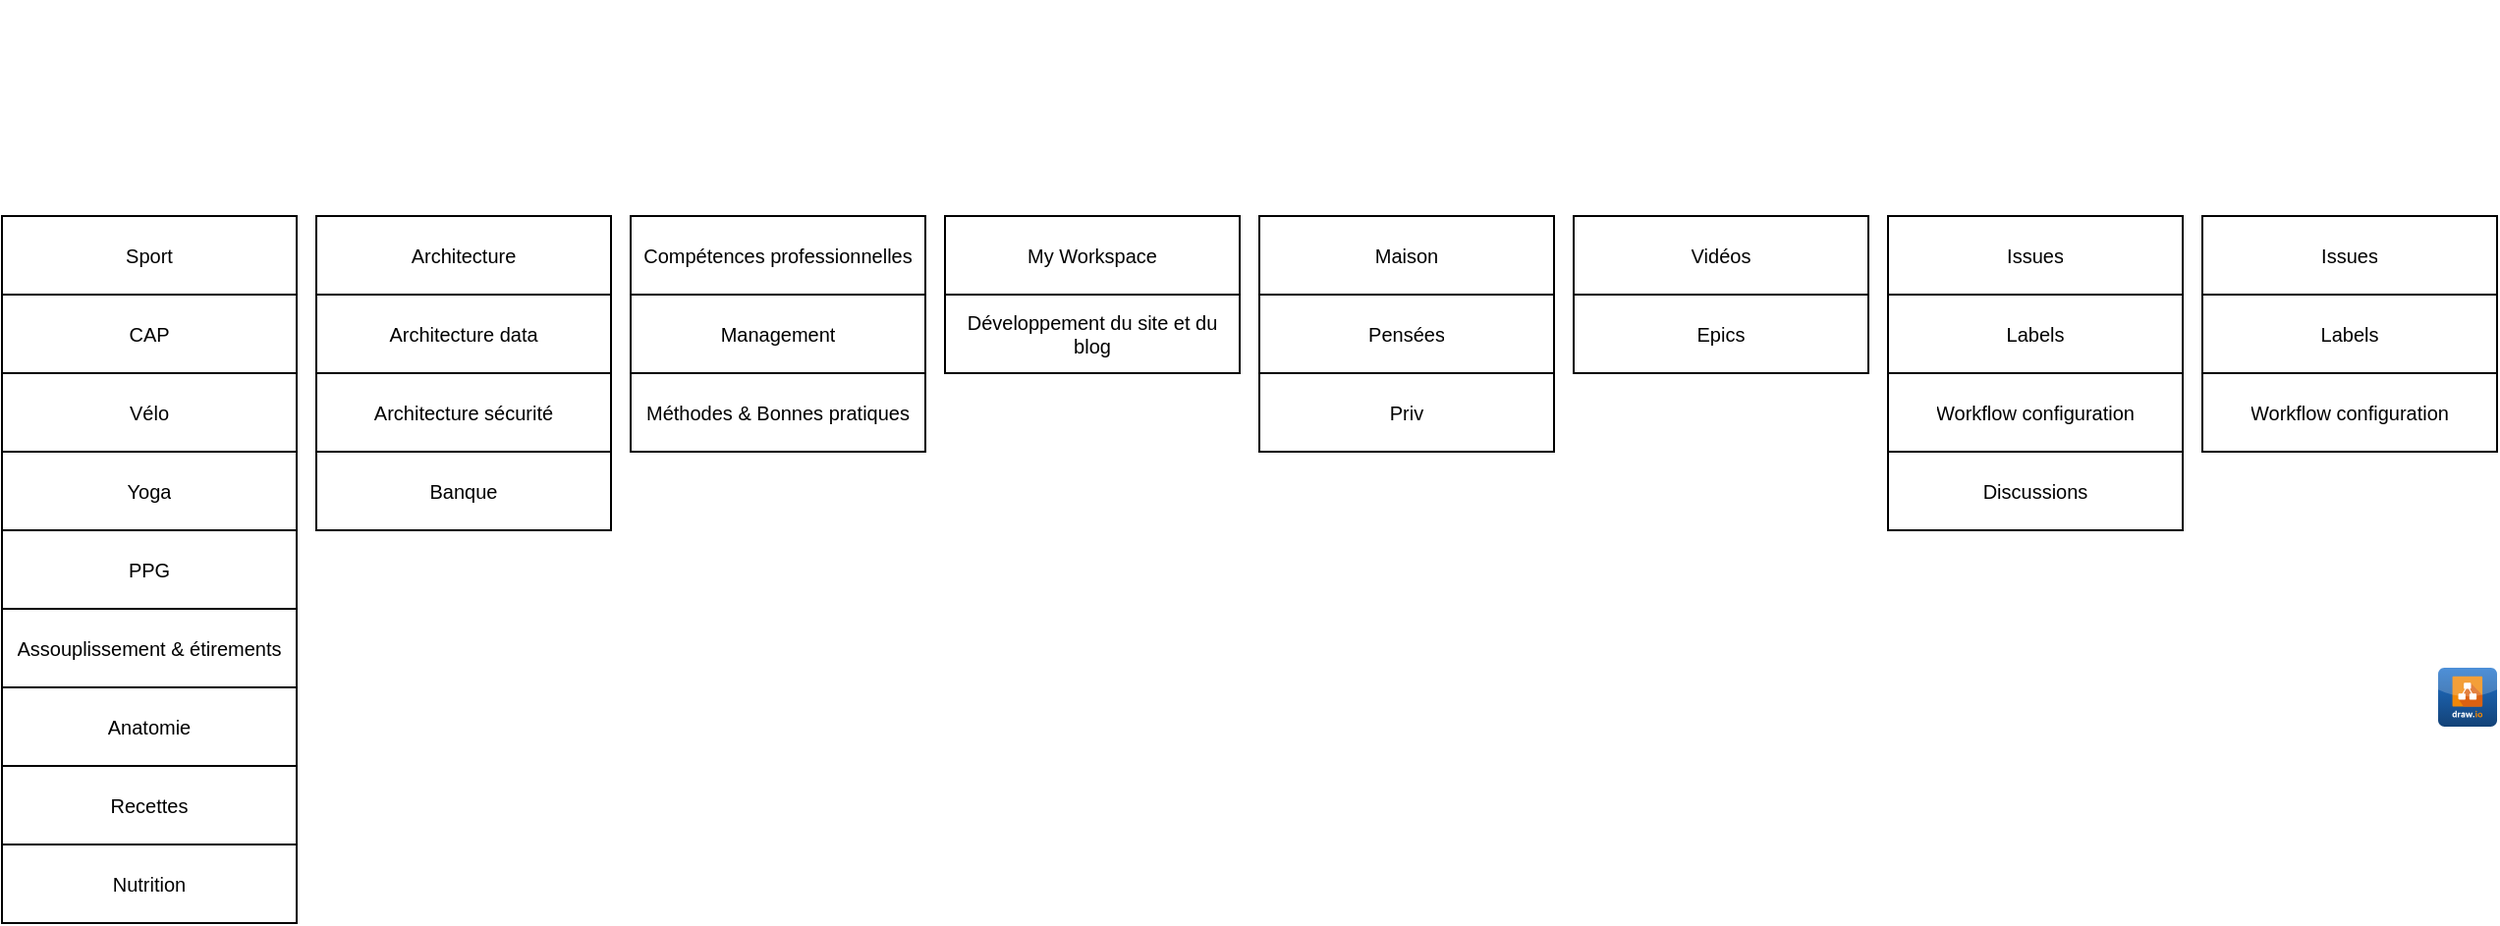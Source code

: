 <mxfile version="14.1.3" type="github">
  <diagram id="PSGBPLNP3vqcPFXVVVa6" name="Page-1">
    <mxGraphModel dx="1422" dy="763" grid="1" gridSize="10" guides="0" tooltips="1" connect="1" arrows="1" fold="1" page="1" pageScale="1" pageWidth="1169" pageHeight="827" math="0" shadow="0">
      <root>
        <mxCell id="0" />
        <mxCell id="1" parent="0" />
        <mxCell id="UVWAx00YONSHc_Kubo9x-37" value="" style="shape=image;verticalLabelPosition=bottom;labelBackgroundColor=#ffffff;verticalAlign=top;aspect=fixed;imageAspect=0;image=https://www.bicycleretailer.com/sites/default/files/images/article/ESX_34_Short_ENVE_1.jpg;" parent="1" vertex="1">
          <mxGeometry x="14" y="224" width="14.02" height="10" as="geometry" />
        </mxCell>
        <mxCell id="UVWAx00YONSHc_Kubo9x-57" value="" style="shape=image;verticalLabelPosition=bottom;labelBackgroundColor=#ffffff;verticalAlign=top;aspect=fixed;imageAspect=0;image=http://www.pixelstalk.net/wp-content/uploads/2016/07/Running-Wallpaper.jpg;" parent="1" vertex="1">
          <mxGeometry x="20" y="186.85" width="41.23" height="23.15" as="geometry" />
        </mxCell>
        <UserObject label="" link="https://github.com/orgs/TheFeloDevTeam/projects?query=is%3Aopen+sort%3Aname-asc" id="UVWAx00YONSHc_Kubo9x-58">
          <mxCell style="shape=image;verticalLabelPosition=bottom;labelBackgroundColor=#ffffff;verticalAlign=top;aspect=fixed;imageAspect=0;image=https://miro.medium.com/max/12000/1*BK9EPE5SkaC9Nt3P-qsXjw.jpeg;" parent="1" vertex="1">
            <mxGeometry x="370" y="73.37" width="70" height="46.79" as="geometry" />
          </mxCell>
        </UserObject>
        <UserObject label="" link="https://github.com/TheFeloDevTeam" Description="The Team" id="UVWAx00YONSHc_Kubo9x-60">
          <mxCell style="shape=image;verticalLabelPosition=bottom;labelBackgroundColor=#ffffff;verticalAlign=top;aspect=fixed;imageAspect=0;image=https://assets.entrepreneur.com/content/3x2/2000/20151215195453-business-leader-group-front-leadership-team-professionals-businesspeople.jpeg;" parent="1" vertex="1">
            <mxGeometry x="60" y="30" width="59.94" height="40" as="geometry" />
          </mxCell>
        </UserObject>
        <UserObject label="" link="https://thefelodevteam.github.io/FeloFamilySite/" id="UVWAx00YONSHc_Kubo9x-61">
          <mxCell style="shape=image;verticalLabelPosition=bottom;labelBackgroundColor=#ffffff;verticalAlign=top;aspect=fixed;imageAspect=0;image=http://www.prophethacker.com/wp-content/uploads/2015/05/Website-Image-trans-cut.jpg;" parent="1" vertex="1">
            <mxGeometry x="1000" y="71.55" width="85.35" height="48.61" as="geometry" />
          </mxCell>
        </UserObject>
        <UserObject label="" link="https://thefelodevteam.github.io/TheBlogOfFeloFamily/" id="UVWAx00YONSHc_Kubo9x-62">
          <mxCell style="shape=image;verticalLabelPosition=bottom;labelBackgroundColor=#ffffff;verticalAlign=top;aspect=fixed;imageAspect=0;image=https://www.teachertoolkit.co.uk/wp-content/uploads/2016/08/shutterstock_93782158.jpg;" parent="1" vertex="1">
            <mxGeometry x="1180" y="68.01" width="60" height="52.15" as="geometry" />
          </mxCell>
        </UserObject>
        <mxCell id="UVWAx00YONSHc_Kubo9x-74" value="" style="shape=table;html=1;whiteSpace=wrap;startSize=0;container=1;collapsible=0;childLayout=tableLayout;fontSize=10;spacing=4;" parent="1" vertex="1">
          <mxGeometry x="1130" y="140" width="150" height="120" as="geometry" />
        </mxCell>
        <mxCell id="UVWAx00YONSHc_Kubo9x-79" style="shape=partialRectangle;html=1;whiteSpace=wrap;collapsible=0;dropTarget=0;pointerEvents=0;fillColor=none;top=0;left=0;bottom=0;right=0;points=[[0,0.5],[1,0.5]];portConstraint=eastwest;fontSize=10;" parent="UVWAx00YONSHc_Kubo9x-74" vertex="1">
          <mxGeometry width="150" height="40" as="geometry" />
        </mxCell>
        <UserObject label="Issues" link="https://github.com/TheFeloDevTeam/TheBlogOfFeloFamily/issues" id="UVWAx00YONSHc_Kubo9x-80">
          <mxCell style="shape=partialRectangle;html=1;whiteSpace=wrap;connectable=0;fillColor=none;top=0;left=0;bottom=0;right=0;overflow=hidden;fontSize=10;" parent="UVWAx00YONSHc_Kubo9x-79" vertex="1">
            <mxGeometry width="150" height="40" as="geometry" />
          </mxCell>
        </UserObject>
        <mxCell id="UVWAx00YONSHc_Kubo9x-75" value="" style="shape=partialRectangle;html=1;whiteSpace=wrap;collapsible=0;dropTarget=0;pointerEvents=0;fillColor=none;top=0;left=0;bottom=0;right=0;points=[[0,0.5],[1,0.5]];portConstraint=eastwest;fontSize=10;" parent="UVWAx00YONSHc_Kubo9x-74" vertex="1">
          <mxGeometry y="40" width="150" height="40" as="geometry" />
        </mxCell>
        <UserObject label="Labels" link="https://github.com/TheFeloDevTeam/TheBlogOfFeloFamily/labels" id="UVWAx00YONSHc_Kubo9x-76">
          <mxCell style="shape=partialRectangle;html=1;whiteSpace=wrap;connectable=0;fillColor=none;top=0;left=0;bottom=0;right=0;overflow=hidden;fontSize=10;" parent="UVWAx00YONSHc_Kubo9x-75" vertex="1">
            <mxGeometry width="150" height="40" as="geometry" />
          </mxCell>
        </UserObject>
        <mxCell id="UVWAx00YONSHc_Kubo9x-77" style="shape=partialRectangle;html=1;whiteSpace=wrap;collapsible=0;dropTarget=0;pointerEvents=0;fillColor=none;top=0;left=0;bottom=0;right=0;points=[[0,0.5],[1,0.5]];portConstraint=eastwest;fontSize=10;" parent="UVWAx00YONSHc_Kubo9x-74" vertex="1">
          <mxGeometry y="80" width="150" height="40" as="geometry" />
        </mxCell>
        <UserObject label="Workflow configuration" link="https://github.com/TheFeloDevTeam/TheBlogOfFeloFamily/tree/master/.github/workflows" id="UVWAx00YONSHc_Kubo9x-78">
          <mxCell style="shape=partialRectangle;html=1;whiteSpace=wrap;connectable=0;fillColor=none;top=0;left=0;bottom=0;right=0;overflow=hidden;fontSize=10;" parent="UVWAx00YONSHc_Kubo9x-77" vertex="1">
            <mxGeometry width="150" height="40" as="geometry" />
          </mxCell>
        </UserObject>
        <mxCell id="UVWAx00YONSHc_Kubo9x-39" value="" style="shape=table;html=1;whiteSpace=wrap;startSize=0;container=1;collapsible=0;childLayout=tableLayout;fontSize=10;spacing=4;" parent="1" vertex="1">
          <mxGeometry x="970" y="140" width="150" height="160" as="geometry" />
        </mxCell>
        <mxCell id="UVWAx00YONSHc_Kubo9x-72" style="shape=partialRectangle;html=1;whiteSpace=wrap;collapsible=0;dropTarget=0;pointerEvents=0;fillColor=none;top=0;left=0;bottom=0;right=0;points=[[0,0.5],[1,0.5]];portConstraint=eastwest;fontSize=10;" parent="UVWAx00YONSHc_Kubo9x-39" vertex="1">
          <mxGeometry width="150" height="40" as="geometry" />
        </mxCell>
        <UserObject label="Issues" link="https://github.com/TheFeloDevTeam/FeloFamilySite/issues" id="UVWAx00YONSHc_Kubo9x-73">
          <mxCell style="shape=partialRectangle;html=1;whiteSpace=wrap;connectable=0;fillColor=none;top=0;left=0;bottom=0;right=0;overflow=hidden;fontSize=10;" parent="UVWAx00YONSHc_Kubo9x-72" vertex="1">
            <mxGeometry width="150" height="40" as="geometry" />
          </mxCell>
        </UserObject>
        <mxCell id="UVWAx00YONSHc_Kubo9x-48" value="" style="shape=partialRectangle;html=1;whiteSpace=wrap;collapsible=0;dropTarget=0;pointerEvents=0;fillColor=none;top=0;left=0;bottom=0;right=0;points=[[0,0.5],[1,0.5]];portConstraint=eastwest;fontSize=10;" parent="UVWAx00YONSHc_Kubo9x-39" vertex="1">
          <mxGeometry y="40" width="150" height="40" as="geometry" />
        </mxCell>
        <UserObject label="Labels" link="https://github.com/TheFeloDevTeam/FeloFamilySite/labels" id="UVWAx00YONSHc_Kubo9x-49">
          <mxCell style="shape=partialRectangle;html=1;whiteSpace=wrap;connectable=0;fillColor=none;top=0;left=0;bottom=0;right=0;overflow=hidden;fontSize=10;" parent="UVWAx00YONSHc_Kubo9x-48" vertex="1">
            <mxGeometry width="150" height="40" as="geometry" />
          </mxCell>
        </UserObject>
        <mxCell id="UVWAx00YONSHc_Kubo9x-52" style="shape=partialRectangle;html=1;whiteSpace=wrap;collapsible=0;dropTarget=0;pointerEvents=0;fillColor=none;top=0;left=0;bottom=0;right=0;points=[[0,0.5],[1,0.5]];portConstraint=eastwest;fontSize=10;" parent="UVWAx00YONSHc_Kubo9x-39" vertex="1">
          <mxGeometry y="80" width="150" height="40" as="geometry" />
        </mxCell>
        <UserObject label="Workflow configuration" link="https://github.com/TheFeloDevTeam/FeloFamilySite/tree/master/.github/workflows" id="UVWAx00YONSHc_Kubo9x-53">
          <mxCell style="shape=partialRectangle;html=1;whiteSpace=wrap;connectable=0;fillColor=none;top=0;left=0;bottom=0;right=0;overflow=hidden;fontSize=10;" parent="UVWAx00YONSHc_Kubo9x-52" vertex="1">
            <mxGeometry width="150" height="40" as="geometry" />
          </mxCell>
        </UserObject>
        <mxCell id="pRgdDCjZsWbTgBpw-M0u-3" style="shape=partialRectangle;html=1;whiteSpace=wrap;collapsible=0;dropTarget=0;pointerEvents=0;fillColor=none;top=0;left=0;bottom=0;right=0;points=[[0,0.5],[1,0.5]];portConstraint=eastwest;fontSize=10;" parent="UVWAx00YONSHc_Kubo9x-39" vertex="1">
          <mxGeometry y="120" width="150" height="40" as="geometry" />
        </mxCell>
        <UserObject label="Discussions" link="https://github.com/TheFeloDevTeam/FeloFamilySite/discussions" id="pRgdDCjZsWbTgBpw-M0u-4">
          <mxCell style="shape=partialRectangle;html=1;whiteSpace=wrap;connectable=0;fillColor=none;top=0;left=0;bottom=0;right=0;overflow=hidden;fontSize=10;" parent="pRgdDCjZsWbTgBpw-M0u-3" vertex="1">
            <mxGeometry width="150" height="40" as="geometry" />
          </mxCell>
        </UserObject>
        <mxCell id="f8MAgHsYSVisA1iL0quK-7" value="" style="shape=table;whiteSpace=wrap;startSize=0;container=1;collapsible=0;childLayout=tableLayout;spacing=4;html=1;fontSize=12;" parent="1" vertex="1">
          <mxGeometry x="10" y="140" width="150" height="360" as="geometry" />
        </mxCell>
        <mxCell id="f8MAgHsYSVisA1iL0quK-8" value="" style="shape=partialRectangle;html=1;whiteSpace=wrap;collapsible=0;dropTarget=0;pointerEvents=0;fillColor=none;top=0;left=0;bottom=0;right=0;points=[[0,0.5],[1,0.5]];portConstraint=eastwest;" parent="f8MAgHsYSVisA1iL0quK-7" vertex="1">
          <mxGeometry width="150" height="40" as="geometry" />
        </mxCell>
        <UserObject label="Sport" link="https://github.com/orgs/TheFeloDevTeam/projects/34" id="f8MAgHsYSVisA1iL0quK-9">
          <mxCell style="shape=partialRectangle;html=1;whiteSpace=wrap;connectable=0;fillColor=none;top=0;left=0;bottom=0;right=0;overflow=hidden;spacing=4;fontSize=10;" parent="f8MAgHsYSVisA1iL0quK-8" vertex="1">
            <mxGeometry width="150" height="40" as="geometry" />
          </mxCell>
        </UserObject>
        <mxCell id="f8MAgHsYSVisA1iL0quK-12" value="" style="shape=partialRectangle;html=1;whiteSpace=wrap;collapsible=0;dropTarget=0;pointerEvents=0;fillColor=none;top=0;left=0;bottom=0;right=0;points=[[0,0.5],[1,0.5]];portConstraint=eastwest;" parent="f8MAgHsYSVisA1iL0quK-7" vertex="1">
          <mxGeometry y="40" width="150" height="40" as="geometry" />
        </mxCell>
        <UserObject label="CAP" link="https://github.com/orgs/TheFeloDevTeam/projects/19" id="f8MAgHsYSVisA1iL0quK-13">
          <mxCell style="shape=partialRectangle;html=1;whiteSpace=wrap;connectable=0;fillColor=none;top=0;left=0;bottom=0;right=0;overflow=hidden;spacing=4;fontSize=10;" parent="f8MAgHsYSVisA1iL0quK-12" vertex="1">
            <mxGeometry width="150" height="40" as="geometry" />
          </mxCell>
        </UserObject>
        <mxCell id="f8MAgHsYSVisA1iL0quK-16" value="" style="shape=partialRectangle;html=1;whiteSpace=wrap;collapsible=0;dropTarget=0;pointerEvents=0;fillColor=none;top=0;left=0;bottom=0;right=0;points=[[0,0.5],[1,0.5]];portConstraint=eastwest;" parent="f8MAgHsYSVisA1iL0quK-7" vertex="1">
          <mxGeometry y="80" width="150" height="40" as="geometry" />
        </mxCell>
        <UserObject label="Vélo" link="https://github.com/orgs/TheFeloDevTeam/projects/20" id="f8MAgHsYSVisA1iL0quK-17">
          <mxCell style="shape=partialRectangle;html=1;whiteSpace=wrap;connectable=0;fillColor=none;top=0;left=0;bottom=0;right=0;overflow=hidden;spacing=4;fontSize=10;" parent="f8MAgHsYSVisA1iL0quK-16" vertex="1">
            <mxGeometry width="150" height="40" as="geometry" />
          </mxCell>
        </UserObject>
        <mxCell id="E3TVvqd3tUsVarveAN4R-3" style="shape=partialRectangle;html=1;whiteSpace=wrap;collapsible=0;dropTarget=0;pointerEvents=0;fillColor=none;top=0;left=0;bottom=0;right=0;points=[[0,0.5],[1,0.5]];portConstraint=eastwest;" vertex="1" parent="f8MAgHsYSVisA1iL0quK-7">
          <mxGeometry y="120" width="150" height="40" as="geometry" />
        </mxCell>
        <UserObject label="Yoga" link="https://github.com/orgs/TheFeloDevTeam/projects/40" id="E3TVvqd3tUsVarveAN4R-4">
          <mxCell style="shape=partialRectangle;html=1;whiteSpace=wrap;connectable=0;fillColor=none;top=0;left=0;bottom=0;right=0;overflow=hidden;spacing=4;fontSize=10;" vertex="1" parent="E3TVvqd3tUsVarveAN4R-3">
            <mxGeometry width="150" height="40" as="geometry" />
          </mxCell>
        </UserObject>
        <mxCell id="f8MAgHsYSVisA1iL0quK-20" style="shape=partialRectangle;html=1;whiteSpace=wrap;collapsible=0;dropTarget=0;pointerEvents=0;fillColor=none;top=0;left=0;bottom=0;right=0;points=[[0,0.5],[1,0.5]];portConstraint=eastwest;" parent="f8MAgHsYSVisA1iL0quK-7" vertex="1">
          <mxGeometry y="160" width="150" height="40" as="geometry" />
        </mxCell>
        <UserObject label="PPG" link="https://github.com/orgs/TheFeloDevTeam/projects/23" id="f8MAgHsYSVisA1iL0quK-21">
          <mxCell style="shape=partialRectangle;html=1;whiteSpace=wrap;connectable=0;fillColor=none;top=0;left=0;bottom=0;right=0;overflow=hidden;spacing=4;fontSize=10;" parent="f8MAgHsYSVisA1iL0quK-20" vertex="1">
            <mxGeometry width="150" height="40" as="geometry" />
          </mxCell>
        </UserObject>
        <mxCell id="f8MAgHsYSVisA1iL0quK-22" style="shape=partialRectangle;html=1;whiteSpace=wrap;collapsible=0;dropTarget=0;pointerEvents=0;fillColor=none;top=0;left=0;bottom=0;right=0;points=[[0,0.5],[1,0.5]];portConstraint=eastwest;" parent="f8MAgHsYSVisA1iL0quK-7" vertex="1">
          <mxGeometry y="200" width="150" height="40" as="geometry" />
        </mxCell>
        <UserObject label="Assouplissement &amp;amp; étirements" link="https://github.com/orgs/TheFeloDevTeam/projects/25" id="f8MAgHsYSVisA1iL0quK-23">
          <mxCell style="shape=partialRectangle;html=1;whiteSpace=wrap;connectable=0;fillColor=none;top=0;left=0;bottom=0;right=0;overflow=hidden;spacing=4;fontSize=10;" parent="f8MAgHsYSVisA1iL0quK-22" vertex="1">
            <mxGeometry width="150" height="40" as="geometry" />
          </mxCell>
        </UserObject>
        <mxCell id="f8MAgHsYSVisA1iL0quK-24" style="shape=partialRectangle;html=1;whiteSpace=wrap;collapsible=0;dropTarget=0;pointerEvents=0;fillColor=none;top=0;left=0;bottom=0;right=0;points=[[0,0.5],[1,0.5]];portConstraint=eastwest;" parent="f8MAgHsYSVisA1iL0quK-7" vertex="1">
          <mxGeometry y="240" width="150" height="40" as="geometry" />
        </mxCell>
        <UserObject label="Anatomie" link="https://github.com/orgs/TheFeloDevTeam/projects/35" id="f8MAgHsYSVisA1iL0quK-25">
          <mxCell style="shape=partialRectangle;html=1;whiteSpace=wrap;connectable=0;fillColor=none;top=0;left=0;bottom=0;right=0;overflow=hidden;spacing=4;fontSize=10;" parent="f8MAgHsYSVisA1iL0quK-24" vertex="1">
            <mxGeometry width="150" height="40" as="geometry" />
          </mxCell>
        </UserObject>
        <mxCell id="UVWAx00YONSHc_Kubo9x-106" value="" style="shape=partialRectangle;html=1;whiteSpace=wrap;collapsible=0;dropTarget=0;pointerEvents=0;fillColor=none;top=0;left=0;bottom=0;right=0;points=[[0,0.5],[1,0.5]];portConstraint=eastwest;fontSize=10;spacing=4;" parent="f8MAgHsYSVisA1iL0quK-7" vertex="1">
          <mxGeometry y="280" width="150" height="40" as="geometry" />
        </mxCell>
        <UserObject label="Recettes" link="https://github.com/orgs/TheFeloDevTeam/projects/13" id="UVWAx00YONSHc_Kubo9x-107">
          <mxCell style="shape=partialRectangle;html=1;whiteSpace=wrap;connectable=0;fillColor=none;top=0;left=0;bottom=0;right=0;overflow=hidden;fontSize=10;spacing=4;" parent="UVWAx00YONSHc_Kubo9x-106" vertex="1">
            <mxGeometry width="150" height="40" as="geometry" />
          </mxCell>
        </UserObject>
        <mxCell id="f8MAgHsYSVisA1iL0quK-26" style="shape=partialRectangle;html=1;whiteSpace=wrap;collapsible=0;dropTarget=0;pointerEvents=0;fillColor=none;top=0;left=0;bottom=0;right=0;points=[[0,0.5],[1,0.5]];portConstraint=eastwest;" parent="f8MAgHsYSVisA1iL0quK-7" vertex="1">
          <mxGeometry y="320" width="150" height="40" as="geometry" />
        </mxCell>
        <UserObject label="Nutrition" link="https://github.com/orgs/TheFeloDevTeam/projects/21" id="f8MAgHsYSVisA1iL0quK-27">
          <mxCell style="shape=partialRectangle;html=1;whiteSpace=wrap;connectable=0;fillColor=none;top=0;left=0;bottom=0;right=0;overflow=hidden;spacing=4;fontSize=10;" parent="f8MAgHsYSVisA1iL0quK-26" vertex="1">
            <mxGeometry width="150" height="40" as="geometry" />
          </mxCell>
        </UserObject>
        <mxCell id="UVWAx00YONSHc_Kubo9x-1" value="" style="shape=table;html=1;whiteSpace=wrap;startSize=0;container=1;collapsible=0;childLayout=tableLayout;spacing=4;fontSize=10;" parent="1" vertex="1">
          <mxGeometry x="170" y="140" width="150" height="160" as="geometry" />
        </mxCell>
        <mxCell id="UVWAx00YONSHc_Kubo9x-18" style="shape=partialRectangle;html=1;whiteSpace=wrap;collapsible=0;dropTarget=0;pointerEvents=0;fillColor=none;top=0;left=0;bottom=0;right=0;points=[[0,0.5],[1,0.5]];portConstraint=eastwest;spacing=4;fontSize=10;" parent="UVWAx00YONSHc_Kubo9x-1" vertex="1">
          <mxGeometry width="150" height="40" as="geometry" />
        </mxCell>
        <UserObject label="Architecture" link="https://github.com/orgs/TheFeloDevTeam/projects/18" id="UVWAx00YONSHc_Kubo9x-19">
          <mxCell style="shape=partialRectangle;html=1;whiteSpace=wrap;connectable=0;fillColor=none;top=0;left=0;bottom=0;right=0;overflow=hidden;spacing=4;fontSize=10;" parent="UVWAx00YONSHc_Kubo9x-18" vertex="1">
            <mxGeometry width="150" height="40" as="geometry" />
          </mxCell>
        </UserObject>
        <mxCell id="UVWAx00YONSHc_Kubo9x-129" style="shape=partialRectangle;html=1;whiteSpace=wrap;collapsible=0;dropTarget=0;pointerEvents=0;fillColor=none;top=0;left=0;bottom=0;right=0;points=[[0,0.5],[1,0.5]];portConstraint=eastwest;spacing=4;fontSize=10;" parent="UVWAx00YONSHc_Kubo9x-1" vertex="1">
          <mxGeometry y="40" width="150" height="40" as="geometry" />
        </mxCell>
        <UserObject label="Architecture data" link="https://github.com/orgs/TheFeloDevTeam/projects/39" id="UVWAx00YONSHc_Kubo9x-130">
          <mxCell style="shape=partialRectangle;html=1;whiteSpace=wrap;connectable=0;fillColor=none;top=0;left=0;bottom=0;right=0;overflow=hidden;spacing=4;fontSize=10;" parent="UVWAx00YONSHc_Kubo9x-129" vertex="1">
            <mxGeometry width="150" height="40" as="geometry" />
          </mxCell>
        </UserObject>
        <mxCell id="UVWAx00YONSHc_Kubo9x-16" style="shape=partialRectangle;html=1;whiteSpace=wrap;collapsible=0;dropTarget=0;pointerEvents=0;fillColor=none;top=0;left=0;bottom=0;right=0;points=[[0,0.5],[1,0.5]];portConstraint=eastwest;spacing=4;fontSize=10;" parent="UVWAx00YONSHc_Kubo9x-1" vertex="1">
          <mxGeometry y="80" width="150" height="40" as="geometry" />
        </mxCell>
        <UserObject label="Architecture sécurité" link="https://github.com/orgs/TheFeloDevTeam/projects/38" id="UVWAx00YONSHc_Kubo9x-17">
          <mxCell style="shape=partialRectangle;html=1;whiteSpace=wrap;connectable=0;fillColor=none;top=0;left=0;bottom=0;right=0;overflow=hidden;spacing=4;fontSize=10;" parent="UVWAx00YONSHc_Kubo9x-16" vertex="1">
            <mxGeometry width="150" height="40" as="geometry" />
          </mxCell>
        </UserObject>
        <mxCell id="UVWAx00YONSHc_Kubo9x-2" value="" style="shape=partialRectangle;html=1;whiteSpace=wrap;collapsible=0;dropTarget=0;pointerEvents=0;fillColor=none;top=0;left=0;bottom=0;right=0;points=[[0,0.5],[1,0.5]];portConstraint=eastwest;spacing=4;fontSize=10;" parent="UVWAx00YONSHc_Kubo9x-1" vertex="1">
          <mxGeometry y="120" width="150" height="40" as="geometry" />
        </mxCell>
        <UserObject label="Banque" link="https://github.com/orgs/TheFeloDevTeam/projects/29" id="UVWAx00YONSHc_Kubo9x-3">
          <mxCell style="shape=partialRectangle;html=1;whiteSpace=wrap;connectable=0;fillColor=none;top=0;left=0;bottom=0;right=0;overflow=hidden;spacing=4;fontSize=10;" parent="UVWAx00YONSHc_Kubo9x-2" vertex="1">
            <mxGeometry width="150" height="40" as="geometry" />
          </mxCell>
        </UserObject>
        <mxCell id="UVWAx00YONSHc_Kubo9x-118" value="" style="shape=table;html=1;whiteSpace=wrap;startSize=0;container=1;collapsible=0;childLayout=tableLayout;spacing=4;fontSize=10;" parent="1" vertex="1">
          <mxGeometry x="330" y="140" width="150" height="120" as="geometry" />
        </mxCell>
        <mxCell id="UVWAx00YONSHc_Kubo9x-119" style="shape=partialRectangle;html=1;whiteSpace=wrap;collapsible=0;dropTarget=0;pointerEvents=0;fillColor=none;top=0;left=0;bottom=0;right=0;points=[[0,0.5],[1,0.5]];portConstraint=eastwest;spacing=4;fontSize=10;" parent="UVWAx00YONSHc_Kubo9x-118" vertex="1">
          <mxGeometry width="150" height="40" as="geometry" />
        </mxCell>
        <UserObject label="Compétences professionnelles" link="https://github.com/orgs/TheFeloDevTeam/projects/31" id="UVWAx00YONSHc_Kubo9x-120">
          <mxCell style="shape=partialRectangle;html=1;whiteSpace=wrap;connectable=0;fillColor=none;top=0;left=0;bottom=0;right=0;overflow=hidden;spacing=4;fontSize=10;" parent="UVWAx00YONSHc_Kubo9x-119" vertex="1">
            <mxGeometry width="150" height="40" as="geometry" />
          </mxCell>
        </UserObject>
        <mxCell id="UVWAx00YONSHc_Kubo9x-123" style="shape=partialRectangle;html=1;whiteSpace=wrap;collapsible=0;dropTarget=0;pointerEvents=0;fillColor=none;top=0;left=0;bottom=0;right=0;points=[[0,0.5],[1,0.5]];portConstraint=eastwest;spacing=4;fontSize=10;" parent="UVWAx00YONSHc_Kubo9x-118" vertex="1">
          <mxGeometry y="40" width="150" height="40" as="geometry" />
        </mxCell>
        <UserObject label="Management" link="https://github.com/orgs/TheFeloDevTeam/projects/30" id="UVWAx00YONSHc_Kubo9x-124">
          <mxCell style="shape=partialRectangle;html=1;whiteSpace=wrap;connectable=0;fillColor=none;top=0;left=0;bottom=0;right=0;overflow=hidden;spacing=4;fontSize=10;" parent="UVWAx00YONSHc_Kubo9x-123" vertex="1">
            <mxGeometry width="150" height="40" as="geometry" />
          </mxCell>
        </UserObject>
        <mxCell id="UVWAx00YONSHc_Kubo9x-125" style="shape=partialRectangle;html=1;whiteSpace=wrap;collapsible=0;dropTarget=0;pointerEvents=0;fillColor=none;top=0;left=0;bottom=0;right=0;points=[[0,0.5],[1,0.5]];portConstraint=eastwest;spacing=4;fontSize=10;" parent="UVWAx00YONSHc_Kubo9x-118" vertex="1">
          <mxGeometry y="80" width="150" height="40" as="geometry" />
        </mxCell>
        <UserObject label="Méthodes &amp;amp; Bonnes pratiques" link="https://github.com/orgs/TheFeloDevTeam/projects/27" id="UVWAx00YONSHc_Kubo9x-126">
          <mxCell style="shape=partialRectangle;html=1;whiteSpace=wrap;connectable=0;fillColor=none;top=0;left=0;bottom=0;right=0;overflow=hidden;spacing=4;fontSize=10;" parent="UVWAx00YONSHc_Kubo9x-125" vertex="1">
            <mxGeometry width="150" height="40" as="geometry" />
          </mxCell>
        </UserObject>
        <mxCell id="UVWAx00YONSHc_Kubo9x-22" value="" style="shape=table;html=1;whiteSpace=wrap;startSize=0;container=1;collapsible=0;childLayout=tableLayout;fontSize=10;spacing=4;" parent="1" vertex="1">
          <mxGeometry x="490" y="140" width="150" height="80" as="geometry" />
        </mxCell>
        <mxCell id="UVWAx00YONSHc_Kubo9x-81" style="shape=partialRectangle;html=1;whiteSpace=wrap;collapsible=0;dropTarget=0;pointerEvents=0;fillColor=none;top=0;left=0;bottom=0;right=0;points=[[0,0.5],[1,0.5]];portConstraint=eastwest;fontSize=10;spacing=4;" parent="UVWAx00YONSHc_Kubo9x-22" vertex="1">
          <mxGeometry width="150" height="40" as="geometry" />
        </mxCell>
        <UserObject label="My Workspace" link="https://github.com/orgs/TheFeloDevTeam/projects/22" id="UVWAx00YONSHc_Kubo9x-82">
          <mxCell style="shape=partialRectangle;html=1;whiteSpace=wrap;connectable=0;fillColor=none;top=0;left=0;bottom=0;right=0;overflow=hidden;fontSize=10;spacing=4;" parent="UVWAx00YONSHc_Kubo9x-81" vertex="1">
            <mxGeometry width="150" height="40" as="geometry" />
          </mxCell>
        </UserObject>
        <mxCell id="UVWAx00YONSHc_Kubo9x-83" style="shape=partialRectangle;html=1;whiteSpace=wrap;collapsible=0;dropTarget=0;pointerEvents=0;fillColor=none;top=0;left=0;bottom=0;right=0;points=[[0,0.5],[1,0.5]];portConstraint=eastwest;fontSize=10;spacing=4;" parent="UVWAx00YONSHc_Kubo9x-22" vertex="1">
          <mxGeometry y="40" width="150" height="40" as="geometry" />
        </mxCell>
        <UserObject label="Développement du site et du blog" link="https://github.com/orgs/TheFeloDevTeam/projects/7" id="UVWAx00YONSHc_Kubo9x-84">
          <mxCell style="shape=partialRectangle;connectable=0;fillColor=none;top=0;left=0;bottom=0;right=0;overflow=hidden;fontSize=10;spacing=4;whiteSpace=wrap;html=1;" parent="UVWAx00YONSHc_Kubo9x-83" vertex="1">
            <mxGeometry width="150" height="40" as="geometry" />
          </mxCell>
        </UserObject>
        <mxCell id="UVWAx00YONSHc_Kubo9x-105" value="" style="shape=table;html=1;whiteSpace=wrap;startSize=0;container=1;collapsible=0;childLayout=tableLayout;fontSize=10;spacing=4;" parent="1" vertex="1">
          <mxGeometry x="650" y="140" width="150" height="120" as="geometry" />
        </mxCell>
        <mxCell id="UVWAx00YONSHc_Kubo9x-108" value="" style="shape=partialRectangle;html=1;whiteSpace=wrap;collapsible=0;dropTarget=0;pointerEvents=0;fillColor=none;top=0;left=0;bottom=0;right=0;points=[[0,0.5],[1,0.5]];portConstraint=eastwest;fontSize=10;spacing=4;" parent="UVWAx00YONSHc_Kubo9x-105" vertex="1">
          <mxGeometry width="150" height="40" as="geometry" />
        </mxCell>
        <UserObject label="Maison" link="https://github.com/orgs/TheFeloDevTeam/projects/26" id="UVWAx00YONSHc_Kubo9x-109">
          <mxCell style="shape=partialRectangle;html=1;whiteSpace=wrap;connectable=0;fillColor=none;top=0;left=0;bottom=0;right=0;overflow=hidden;fontSize=10;spacing=4;" parent="UVWAx00YONSHc_Kubo9x-108" vertex="1">
            <mxGeometry width="150" height="40" as="geometry" />
          </mxCell>
        </UserObject>
        <mxCell id="UVWAx00YONSHc_Kubo9x-110" value="" style="shape=partialRectangle;html=1;whiteSpace=wrap;collapsible=0;dropTarget=0;pointerEvents=0;fillColor=none;top=0;left=0;bottom=0;right=0;points=[[0,0.5],[1,0.5]];portConstraint=eastwest;fontSize=10;spacing=4;" parent="UVWAx00YONSHc_Kubo9x-105" vertex="1">
          <mxGeometry y="40" width="150" height="40" as="geometry" />
        </mxCell>
        <UserObject label="Pensées" link="https://github.com/orgs/TheFeloDevTeam/projects/37" id="UVWAx00YONSHc_Kubo9x-111">
          <mxCell style="shape=partialRectangle;html=1;whiteSpace=wrap;connectable=0;fillColor=none;top=0;left=0;bottom=0;right=0;overflow=hidden;fontSize=10;spacing=4;" parent="UVWAx00YONSHc_Kubo9x-110" vertex="1">
            <mxGeometry width="150" height="40" as="geometry" />
          </mxCell>
        </UserObject>
        <mxCell id="UVWAx00YONSHc_Kubo9x-112" style="shape=partialRectangle;html=1;whiteSpace=wrap;collapsible=0;dropTarget=0;pointerEvents=0;fillColor=none;top=0;left=0;bottom=0;right=0;points=[[0,0.5],[1,0.5]];portConstraint=eastwest;fontSize=10;spacing=4;" parent="UVWAx00YONSHc_Kubo9x-105" vertex="1">
          <mxGeometry y="80" width="150" height="40" as="geometry" />
        </mxCell>
        <UserObject label="Priv" link="https://github.com/orgs/TheFeloDevTeam/projects/36" id="UVWAx00YONSHc_Kubo9x-113">
          <mxCell style="shape=partialRectangle;html=1;whiteSpace=wrap;connectable=0;fillColor=none;top=0;left=0;bottom=0;right=0;overflow=hidden;fontSize=10;spacing=4;" parent="UVWAx00YONSHc_Kubo9x-112" vertex="1">
            <mxGeometry width="150" height="40" as="geometry" />
          </mxCell>
        </UserObject>
        <UserObject label="" link="https://app.diagrams.net/" id="ILwfKva_-4gF-brwZ0h8-3">
          <mxCell style="dashed=0;outlineConnect=0;html=1;align=center;labelPosition=center;verticalLabelPosition=bottom;verticalAlign=top;shape=mxgraph.webicons.drawio2;fillColor=#2174CE;gradientColor=#134277;aspect=fixed;" parent="1" vertex="1">
            <mxGeometry x="1250" y="370" width="30" height="30" as="geometry" />
          </mxCell>
        </UserObject>
        <mxCell id="E3TVvqd3tUsVarveAN4R-5" value="" style="shape=table;html=1;whiteSpace=wrap;startSize=0;container=1;collapsible=0;childLayout=tableLayout;fontSize=10;spacing=4;" vertex="1" parent="1">
          <mxGeometry x="810" y="140" width="150" height="80" as="geometry" />
        </mxCell>
        <mxCell id="E3TVvqd3tUsVarveAN4R-12" style="shape=partialRectangle;html=1;whiteSpace=wrap;collapsible=0;dropTarget=0;pointerEvents=0;fillColor=none;top=0;left=0;bottom=0;right=0;points=[[0,0.5],[1,0.5]];portConstraint=eastwest;fontSize=10;spacing=4;" vertex="1" parent="E3TVvqd3tUsVarveAN4R-5">
          <mxGeometry width="150" height="40" as="geometry" />
        </mxCell>
        <UserObject label="Vidéos" link="https://github.com/orgs/TheFeloDevTeam/projects/33" id="E3TVvqd3tUsVarveAN4R-13">
          <mxCell style="shape=partialRectangle;html=1;whiteSpace=wrap;connectable=0;fillColor=none;top=0;left=0;bottom=0;right=0;overflow=hidden;fontSize=10;spacing=4;" vertex="1" parent="E3TVvqd3tUsVarveAN4R-12">
            <mxGeometry width="150" height="40" as="geometry" />
          </mxCell>
        </UserObject>
        <mxCell id="E3TVvqd3tUsVarveAN4R-14" style="shape=partialRectangle;html=1;whiteSpace=wrap;collapsible=0;dropTarget=0;pointerEvents=0;fillColor=none;top=0;left=0;bottom=0;right=0;points=[[0,0.5],[1,0.5]];portConstraint=eastwest;fontSize=10;spacing=4;" vertex="1" parent="E3TVvqd3tUsVarveAN4R-5">
          <mxGeometry y="40" width="150" height="40" as="geometry" />
        </mxCell>
        <UserObject label="Epics" link="https://github.com/orgs/TheFeloDevTeam/projects/15" id="E3TVvqd3tUsVarveAN4R-15">
          <mxCell style="shape=partialRectangle;html=1;whiteSpace=wrap;connectable=0;fillColor=none;top=0;left=0;bottom=0;right=0;overflow=hidden;fontSize=10;spacing=4;" vertex="1" parent="E3TVvqd3tUsVarveAN4R-14">
            <mxGeometry width="150" height="40" as="geometry" />
          </mxCell>
        </UserObject>
      </root>
    </mxGraphModel>
  </diagram>
</mxfile>
